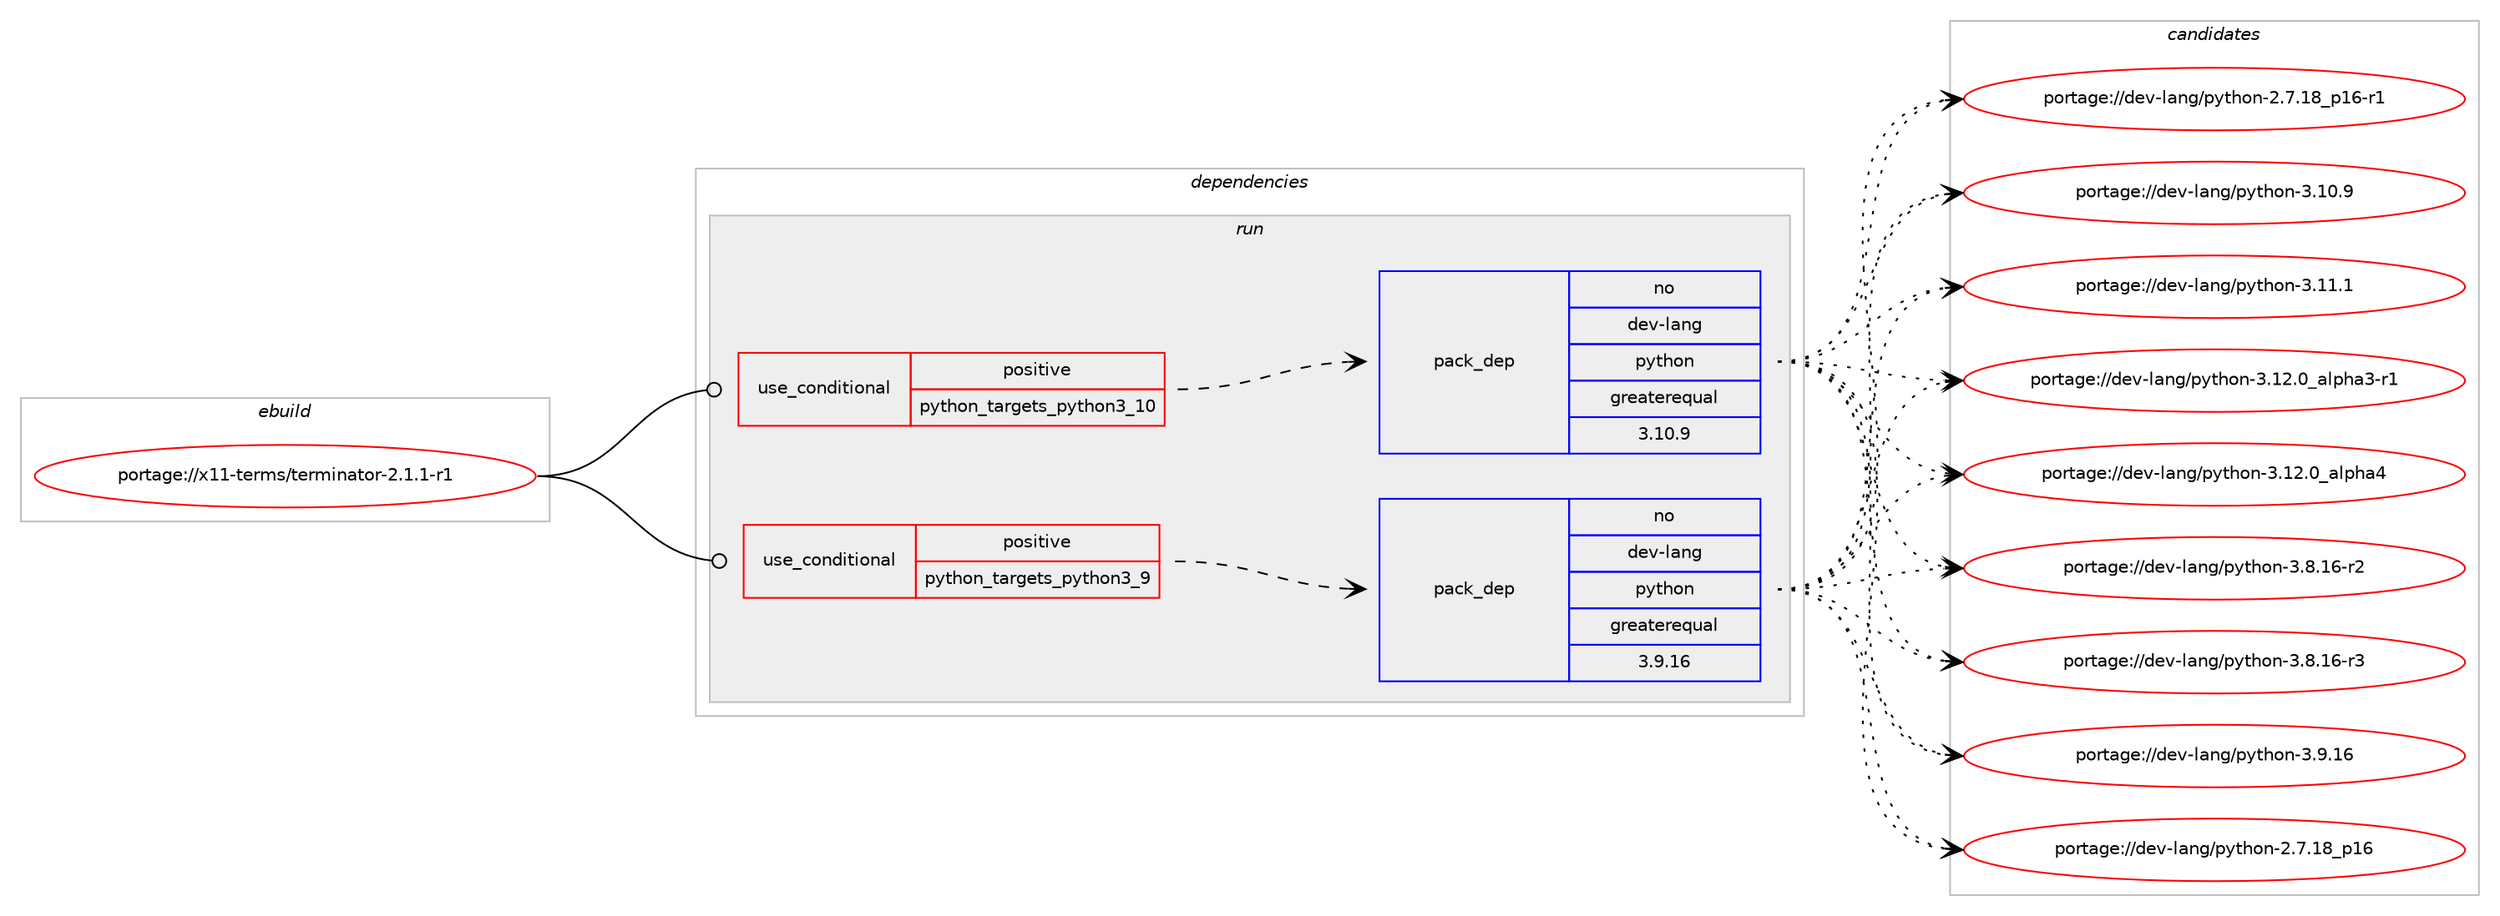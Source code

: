 digraph prolog {

# *************
# Graph options
# *************

newrank=true;
concentrate=true;
compound=true;
graph [rankdir=LR,fontname=Helvetica,fontsize=10,ranksep=1.5];#, ranksep=2.5, nodesep=0.2];
edge  [arrowhead=vee];
node  [fontname=Helvetica,fontsize=10];

# **********
# The ebuild
# **********

subgraph cluster_leftcol {
color=gray;
rank=same;
label=<<i>ebuild</i>>;
id [label="portage://x11-terms/terminator-2.1.1-r1", color=red, width=4, href="../x11-terms/terminator-2.1.1-r1.svg"];
}

# ****************
# The dependencies
# ****************

subgraph cluster_midcol {
color=gray;
label=<<i>dependencies</i>>;
subgraph cluster_compile {
fillcolor="#eeeeee";
style=filled;
label=<<i>compile</i>>;
}
subgraph cluster_compileandrun {
fillcolor="#eeeeee";
style=filled;
label=<<i>compile and run</i>>;
}
subgraph cluster_run {
fillcolor="#eeeeee";
style=filled;
label=<<i>run</i>>;
subgraph cond6597 {
dependency10702 [label=<<TABLE BORDER="0" CELLBORDER="1" CELLSPACING="0" CELLPADDING="4"><TR><TD ROWSPAN="3" CELLPADDING="10">use_conditional</TD></TR><TR><TD>positive</TD></TR><TR><TD>python_targets_python3_10</TD></TR></TABLE>>, shape=none, color=red];
subgraph pack3969 {
dependency10703 [label=<<TABLE BORDER="0" CELLBORDER="1" CELLSPACING="0" CELLPADDING="4" WIDTH="220"><TR><TD ROWSPAN="6" CELLPADDING="30">pack_dep</TD></TR><TR><TD WIDTH="110">no</TD></TR><TR><TD>dev-lang</TD></TR><TR><TD>python</TD></TR><TR><TD>greaterequal</TD></TR><TR><TD>3.10.9</TD></TR></TABLE>>, shape=none, color=blue];
}
dependency10702:e -> dependency10703:w [weight=20,style="dashed",arrowhead="vee"];
}
id:e -> dependency10702:w [weight=20,style="solid",arrowhead="odot"];
subgraph cond6598 {
dependency10704 [label=<<TABLE BORDER="0" CELLBORDER="1" CELLSPACING="0" CELLPADDING="4"><TR><TD ROWSPAN="3" CELLPADDING="10">use_conditional</TD></TR><TR><TD>positive</TD></TR><TR><TD>python_targets_python3_9</TD></TR></TABLE>>, shape=none, color=red];
subgraph pack3970 {
dependency10705 [label=<<TABLE BORDER="0" CELLBORDER="1" CELLSPACING="0" CELLPADDING="4" WIDTH="220"><TR><TD ROWSPAN="6" CELLPADDING="30">pack_dep</TD></TR><TR><TD WIDTH="110">no</TD></TR><TR><TD>dev-lang</TD></TR><TR><TD>python</TD></TR><TR><TD>greaterequal</TD></TR><TR><TD>3.9.16</TD></TR></TABLE>>, shape=none, color=blue];
}
dependency10704:e -> dependency10705:w [weight=20,style="dashed",arrowhead="vee"];
}
id:e -> dependency10704:w [weight=20,style="solid",arrowhead="odot"];
# *** BEGIN UNKNOWN DEPENDENCY TYPE (TODO) ***
# id -> package_dependency(portage://x11-terms/terminator-2.1.1-r1,run,no,dev-libs,glib,none,[,,],[slot(2)],[])
# *** END UNKNOWN DEPENDENCY TYPE (TODO) ***

# *** BEGIN UNKNOWN DEPENDENCY TYPE (TODO) ***
# id -> package_dependency(portage://x11-terms/terminator-2.1.1-r1,run,no,dev-python,configobj,none,[,,],[],[use(optenable(python_targets_python3_9),negative),use(optenable(python_targets_python3_10),negative)])
# *** END UNKNOWN DEPENDENCY TYPE (TODO) ***

# *** BEGIN UNKNOWN DEPENDENCY TYPE (TODO) ***
# id -> package_dependency(portage://x11-terms/terminator-2.1.1-r1,run,no,dev-python,psutil,none,[,,],[],[use(optenable(python_targets_python3_9),negative),use(optenable(python_targets_python3_10),negative)])
# *** END UNKNOWN DEPENDENCY TYPE (TODO) ***

# *** BEGIN UNKNOWN DEPENDENCY TYPE (TODO) ***
# id -> package_dependency(portage://x11-terms/terminator-2.1.1-r1,run,no,dev-python,pycairo,none,[,,],[],[use(optenable(python_targets_python3_9),negative),use(optenable(python_targets_python3_10),negative)])
# *** END UNKNOWN DEPENDENCY TYPE (TODO) ***

# *** BEGIN UNKNOWN DEPENDENCY TYPE (TODO) ***
# id -> package_dependency(portage://x11-terms/terminator-2.1.1-r1,run,no,dev-python,pygobject,none,[,,],[slot(3)],[use(optenable(python_targets_python3_9),negative),use(optenable(python_targets_python3_10),negative)])
# *** END UNKNOWN DEPENDENCY TYPE (TODO) ***

# *** BEGIN UNKNOWN DEPENDENCY TYPE (TODO) ***
# id -> package_dependency(portage://x11-terms/terminator-2.1.1-r1,run,no,gnome-base,gsettings-desktop-schemas,none,[,,],[],[use(enable(introspection),none)])
# *** END UNKNOWN DEPENDENCY TYPE (TODO) ***

# *** BEGIN UNKNOWN DEPENDENCY TYPE (TODO) ***
# id -> package_dependency(portage://x11-terms/terminator-2.1.1-r1,run,no,x11-libs,gtk+,none,[,,],[slot(3)],[])
# *** END UNKNOWN DEPENDENCY TYPE (TODO) ***

# *** BEGIN UNKNOWN DEPENDENCY TYPE (TODO) ***
# id -> package_dependency(portage://x11-terms/terminator-2.1.1-r1,run,no,x11-libs,vte,none,[,,],[slot(2.91)],[use(enable(introspection),none)])
# *** END UNKNOWN DEPENDENCY TYPE (TODO) ***

}
}

# **************
# The candidates
# **************

subgraph cluster_choices {
rank=same;
color=gray;
label=<<i>candidates</i>>;

subgraph choice3969 {
color=black;
nodesep=1;
choice10010111845108971101034711212111610411111045504655464956951124954 [label="portage://dev-lang/python-2.7.18_p16", color=red, width=4,href="../dev-lang/python-2.7.18_p16.svg"];
choice100101118451089711010347112121116104111110455046554649569511249544511449 [label="portage://dev-lang/python-2.7.18_p16-r1", color=red, width=4,href="../dev-lang/python-2.7.18_p16-r1.svg"];
choice10010111845108971101034711212111610411111045514649484657 [label="portage://dev-lang/python-3.10.9", color=red, width=4,href="../dev-lang/python-3.10.9.svg"];
choice10010111845108971101034711212111610411111045514649494649 [label="portage://dev-lang/python-3.11.1", color=red, width=4,href="../dev-lang/python-3.11.1.svg"];
choice10010111845108971101034711212111610411111045514649504648959710811210497514511449 [label="portage://dev-lang/python-3.12.0_alpha3-r1", color=red, width=4,href="../dev-lang/python-3.12.0_alpha3-r1.svg"];
choice1001011184510897110103471121211161041111104551464950464895971081121049752 [label="portage://dev-lang/python-3.12.0_alpha4", color=red, width=4,href="../dev-lang/python-3.12.0_alpha4.svg"];
choice100101118451089711010347112121116104111110455146564649544511450 [label="portage://dev-lang/python-3.8.16-r2", color=red, width=4,href="../dev-lang/python-3.8.16-r2.svg"];
choice100101118451089711010347112121116104111110455146564649544511451 [label="portage://dev-lang/python-3.8.16-r3", color=red, width=4,href="../dev-lang/python-3.8.16-r3.svg"];
choice10010111845108971101034711212111610411111045514657464954 [label="portage://dev-lang/python-3.9.16", color=red, width=4,href="../dev-lang/python-3.9.16.svg"];
dependency10703:e -> choice10010111845108971101034711212111610411111045504655464956951124954:w [style=dotted,weight="100"];
dependency10703:e -> choice100101118451089711010347112121116104111110455046554649569511249544511449:w [style=dotted,weight="100"];
dependency10703:e -> choice10010111845108971101034711212111610411111045514649484657:w [style=dotted,weight="100"];
dependency10703:e -> choice10010111845108971101034711212111610411111045514649494649:w [style=dotted,weight="100"];
dependency10703:e -> choice10010111845108971101034711212111610411111045514649504648959710811210497514511449:w [style=dotted,weight="100"];
dependency10703:e -> choice1001011184510897110103471121211161041111104551464950464895971081121049752:w [style=dotted,weight="100"];
dependency10703:e -> choice100101118451089711010347112121116104111110455146564649544511450:w [style=dotted,weight="100"];
dependency10703:e -> choice100101118451089711010347112121116104111110455146564649544511451:w [style=dotted,weight="100"];
dependency10703:e -> choice10010111845108971101034711212111610411111045514657464954:w [style=dotted,weight="100"];
}
subgraph choice3970 {
color=black;
nodesep=1;
choice10010111845108971101034711212111610411111045504655464956951124954 [label="portage://dev-lang/python-2.7.18_p16", color=red, width=4,href="../dev-lang/python-2.7.18_p16.svg"];
choice100101118451089711010347112121116104111110455046554649569511249544511449 [label="portage://dev-lang/python-2.7.18_p16-r1", color=red, width=4,href="../dev-lang/python-2.7.18_p16-r1.svg"];
choice10010111845108971101034711212111610411111045514649484657 [label="portage://dev-lang/python-3.10.9", color=red, width=4,href="../dev-lang/python-3.10.9.svg"];
choice10010111845108971101034711212111610411111045514649494649 [label="portage://dev-lang/python-3.11.1", color=red, width=4,href="../dev-lang/python-3.11.1.svg"];
choice10010111845108971101034711212111610411111045514649504648959710811210497514511449 [label="portage://dev-lang/python-3.12.0_alpha3-r1", color=red, width=4,href="../dev-lang/python-3.12.0_alpha3-r1.svg"];
choice1001011184510897110103471121211161041111104551464950464895971081121049752 [label="portage://dev-lang/python-3.12.0_alpha4", color=red, width=4,href="../dev-lang/python-3.12.0_alpha4.svg"];
choice100101118451089711010347112121116104111110455146564649544511450 [label="portage://dev-lang/python-3.8.16-r2", color=red, width=4,href="../dev-lang/python-3.8.16-r2.svg"];
choice100101118451089711010347112121116104111110455146564649544511451 [label="portage://dev-lang/python-3.8.16-r3", color=red, width=4,href="../dev-lang/python-3.8.16-r3.svg"];
choice10010111845108971101034711212111610411111045514657464954 [label="portage://dev-lang/python-3.9.16", color=red, width=4,href="../dev-lang/python-3.9.16.svg"];
dependency10705:e -> choice10010111845108971101034711212111610411111045504655464956951124954:w [style=dotted,weight="100"];
dependency10705:e -> choice100101118451089711010347112121116104111110455046554649569511249544511449:w [style=dotted,weight="100"];
dependency10705:e -> choice10010111845108971101034711212111610411111045514649484657:w [style=dotted,weight="100"];
dependency10705:e -> choice10010111845108971101034711212111610411111045514649494649:w [style=dotted,weight="100"];
dependency10705:e -> choice10010111845108971101034711212111610411111045514649504648959710811210497514511449:w [style=dotted,weight="100"];
dependency10705:e -> choice1001011184510897110103471121211161041111104551464950464895971081121049752:w [style=dotted,weight="100"];
dependency10705:e -> choice100101118451089711010347112121116104111110455146564649544511450:w [style=dotted,weight="100"];
dependency10705:e -> choice100101118451089711010347112121116104111110455146564649544511451:w [style=dotted,weight="100"];
dependency10705:e -> choice10010111845108971101034711212111610411111045514657464954:w [style=dotted,weight="100"];
}
}

}
